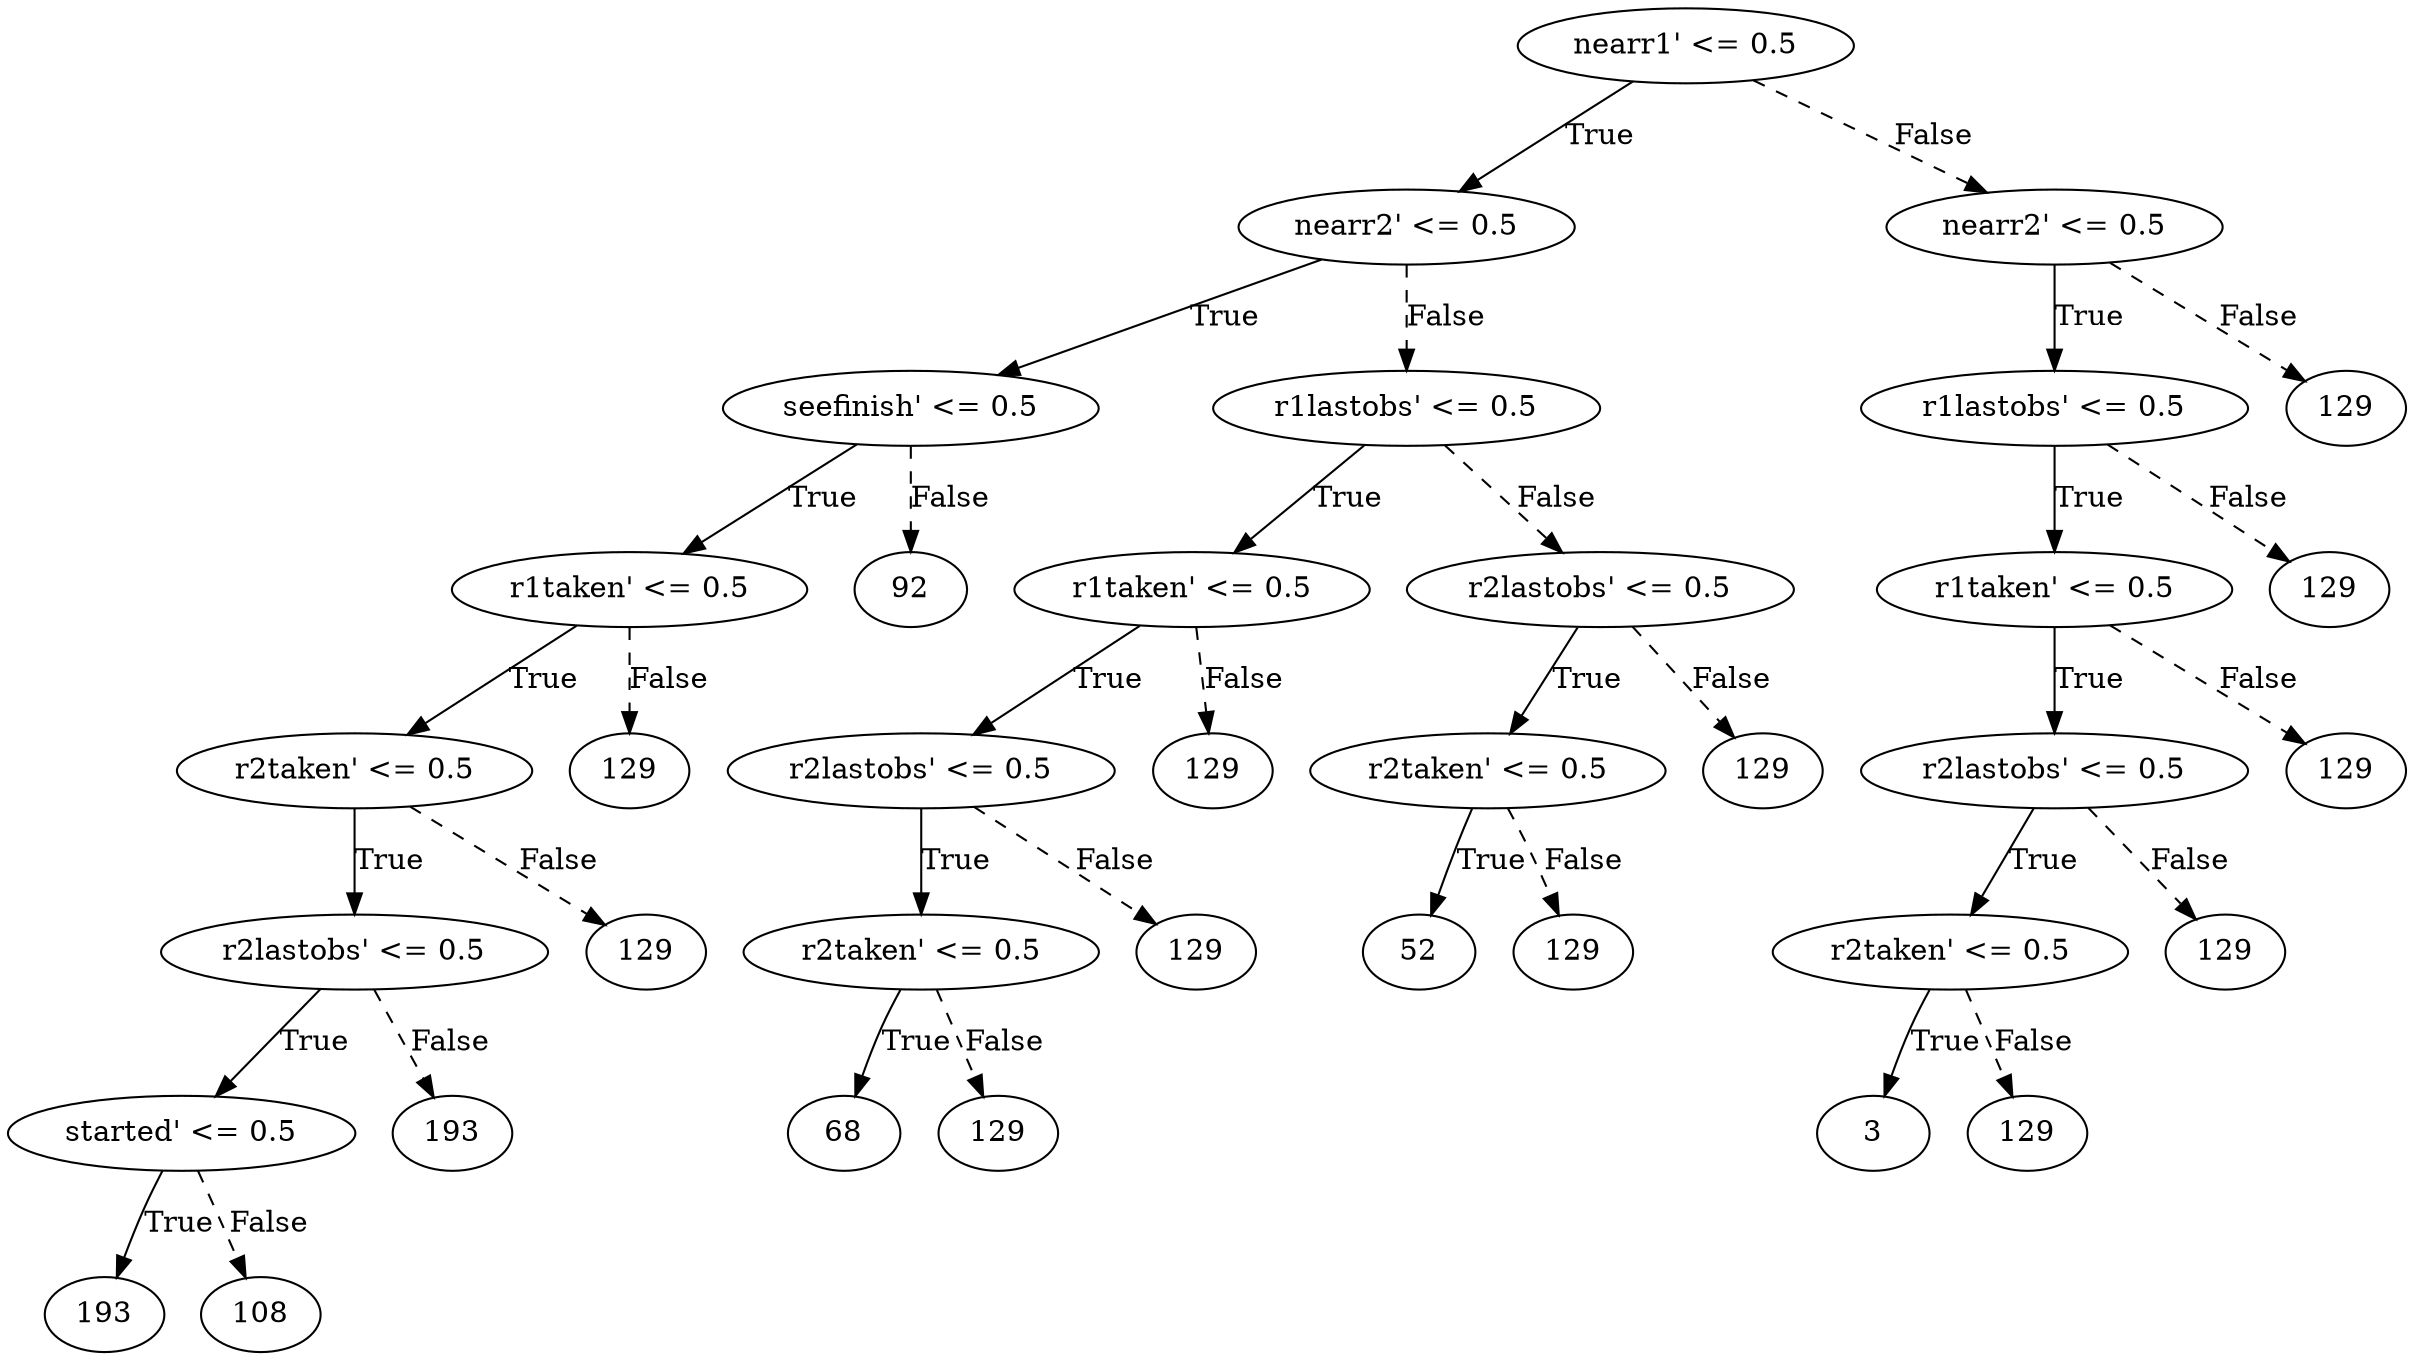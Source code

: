 digraph {
0 [label="nearr1' <= 0.5"];
1 [label="nearr2' <= 0.5"];
2 [label="seefinish' <= 0.5"];
3 [label="r1taken' <= 0.5"];
4 [label="r2taken' <= 0.5"];
5 [label="r2lastobs' <= 0.5"];
6 [label="started' <= 0.5"];
7 [label="193"];
6 -> 7 [label="True"];
8 [label="108"];
6 -> 8 [style="dashed", label="False"];
5 -> 6 [label="True"];
9 [label="193"];
5 -> 9 [style="dashed", label="False"];
4 -> 5 [label="True"];
10 [label="129"];
4 -> 10 [style="dashed", label="False"];
3 -> 4 [label="True"];
11 [label="129"];
3 -> 11 [style="dashed", label="False"];
2 -> 3 [label="True"];
12 [label="92"];
2 -> 12 [style="dashed", label="False"];
1 -> 2 [label="True"];
13 [label="r1lastobs' <= 0.5"];
14 [label="r1taken' <= 0.5"];
15 [label="r2lastobs' <= 0.5"];
16 [label="r2taken' <= 0.5"];
17 [label="68"];
16 -> 17 [label="True"];
18 [label="129"];
16 -> 18 [style="dashed", label="False"];
15 -> 16 [label="True"];
19 [label="129"];
15 -> 19 [style="dashed", label="False"];
14 -> 15 [label="True"];
20 [label="129"];
14 -> 20 [style="dashed", label="False"];
13 -> 14 [label="True"];
21 [label="r2lastobs' <= 0.5"];
22 [label="r2taken' <= 0.5"];
23 [label="52"];
22 -> 23 [label="True"];
24 [label="129"];
22 -> 24 [style="dashed", label="False"];
21 -> 22 [label="True"];
25 [label="129"];
21 -> 25 [style="dashed", label="False"];
13 -> 21 [style="dashed", label="False"];
1 -> 13 [style="dashed", label="False"];
0 -> 1 [label="True"];
26 [label="nearr2' <= 0.5"];
27 [label="r1lastobs' <= 0.5"];
28 [label="r1taken' <= 0.5"];
29 [label="r2lastobs' <= 0.5"];
30 [label="r2taken' <= 0.5"];
31 [label="3"];
30 -> 31 [label="True"];
32 [label="129"];
30 -> 32 [style="dashed", label="False"];
29 -> 30 [label="True"];
33 [label="129"];
29 -> 33 [style="dashed", label="False"];
28 -> 29 [label="True"];
34 [label="129"];
28 -> 34 [style="dashed", label="False"];
27 -> 28 [label="True"];
35 [label="129"];
27 -> 35 [style="dashed", label="False"];
26 -> 27 [label="True"];
36 [label="129"];
26 -> 36 [style="dashed", label="False"];
0 -> 26 [style="dashed", label="False"];

}